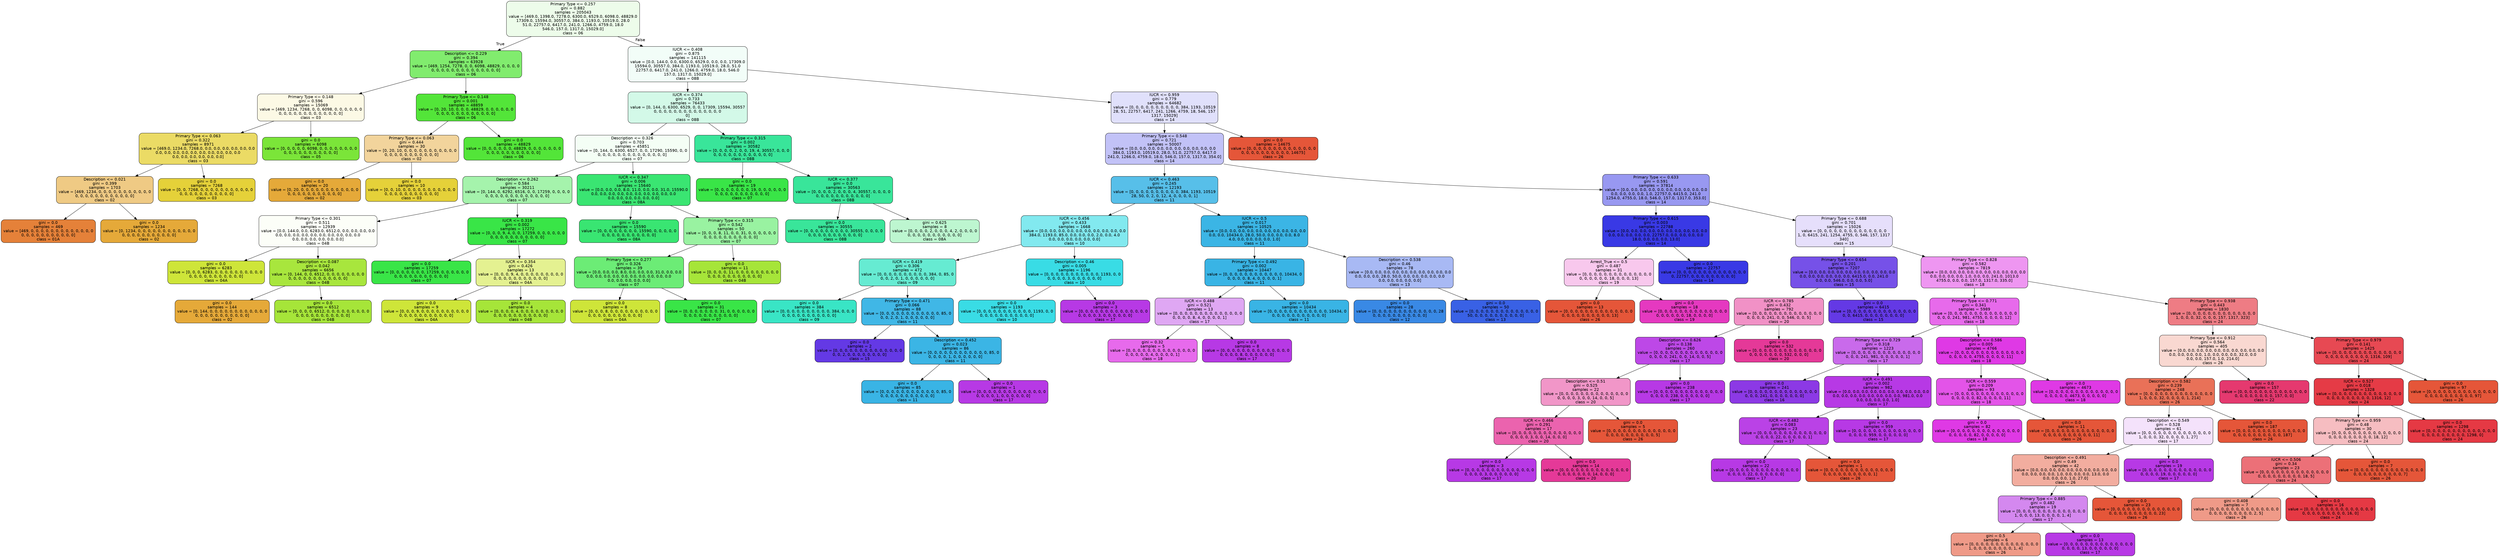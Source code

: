 digraph Tree {
node [shape=box, style="filled, rounded", color="black", fontname="helvetica"] ;
edge [fontname="helvetica"] ;
0 [label="Primary Type <= 0.257\ngini = 0.882\nsamples = 205043\nvalue = [469.0, 1398.0, 7278.0, 6300.0, 6529.0, 6098.0, 48829.0\n17309.0, 15594.0, 30557.0, 384.0, 1193.0, 10519.0, 28.0\n51.0, 22757.0, 6417.0, 241.0, 1266.0, 4759.0, 18.0\n546.0, 157.0, 1317.0, 15029.0]\nclass = 06", fillcolor="#edfcea"] ;
1 [label="Description <= 0.229\ngini = 0.394\nsamples = 63928\nvalue = [469, 1254, 7278, 0, 0, 6098, 48829, 0, 0, 0, 0\n0, 0, 0, 0, 0, 0, 0, 0, 0, 0, 0, 0, 0, 0]\nclass = 06", fillcolor="#81ec6e"] ;
0 -> 1 [labeldistance=2.5, labelangle=45, headlabel="True"] ;
2 [label="Primary Type <= 0.148\ngini = 0.596\nsamples = 15069\nvalue = [469, 1234, 7268, 0, 0, 6098, 0, 0, 0, 0, 0, 0\n0, 0, 0, 0, 0, 0, 0, 0, 0, 0, 0, 0, 0]\nclass = 03", fillcolor="#fcf9e5"] ;
1 -> 2 ;
3 [label="Primary Type <= 0.063\ngini = 0.322\nsamples = 8971\nvalue = [469.0, 1234.0, 7268.0, 0.0, 0.0, 0.0, 0.0, 0.0, 0.0\n0.0, 0.0, 0.0, 0.0, 0.0, 0.0, 0.0, 0.0, 0.0, 0.0\n0.0, 0.0, 0.0, 0.0, 0.0, 0.0]\nclass = 03", fillcolor="#ebdb65"] ;
2 -> 3 ;
4 [label="Description <= 0.021\ngini = 0.399\nsamples = 1703\nvalue = [469, 1234, 0, 0, 0, 0, 0, 0, 0, 0, 0, 0, 0\n0, 0, 0, 0, 0, 0, 0, 0, 0, 0, 0, 0]\nclass = 02", fillcolor="#efca84"] ;
3 -> 4 ;
5 [label="gini = 0.0\nsamples = 469\nvalue = [469, 0, 0, 0, 0, 0, 0, 0, 0, 0, 0, 0, 0, 0\n0, 0, 0, 0, 0, 0, 0, 0, 0, 0, 0]\nclass = 01A", fillcolor="#e58139"] ;
4 -> 5 ;
6 [label="gini = 0.0\nsamples = 1234\nvalue = [0, 1234, 0, 0, 0, 0, 0, 0, 0, 0, 0, 0, 0, 0\n0, 0, 0, 0, 0, 0, 0, 0, 0, 0, 0]\nclass = 02", fillcolor="#e5a939"] ;
4 -> 6 ;
7 [label="gini = 0.0\nsamples = 7268\nvalue = [0, 0, 7268, 0, 0, 0, 0, 0, 0, 0, 0, 0, 0, 0\n0, 0, 0, 0, 0, 0, 0, 0, 0, 0, 0]\nclass = 03", fillcolor="#e5d139"] ;
3 -> 7 ;
8 [label="gini = 0.0\nsamples = 6098\nvalue = [0, 0, 0, 0, 0, 6098, 0, 0, 0, 0, 0, 0, 0, 0\n0, 0, 0, 0, 0, 0, 0, 0, 0, 0, 0]\nclass = 05", fillcolor="#7be539"] ;
2 -> 8 ;
9 [label="Primary Type <= 0.148\ngini = 0.001\nsamples = 48859\nvalue = [0, 20, 10, 0, 0, 0, 48829, 0, 0, 0, 0, 0, 0\n0, 0, 0, 0, 0, 0, 0, 0, 0, 0, 0, 0]\nclass = 06", fillcolor="#53e539"] ;
1 -> 9 ;
10 [label="Primary Type <= 0.063\ngini = 0.444\nsamples = 30\nvalue = [0, 20, 10, 0, 0, 0, 0, 0, 0, 0, 0, 0, 0, 0\n0, 0, 0, 0, 0, 0, 0, 0, 0, 0, 0]\nclass = 02", fillcolor="#f2d49c"] ;
9 -> 10 ;
11 [label="gini = 0.0\nsamples = 20\nvalue = [0, 20, 0, 0, 0, 0, 0, 0, 0, 0, 0, 0, 0, 0\n0, 0, 0, 0, 0, 0, 0, 0, 0, 0, 0]\nclass = 02", fillcolor="#e5a939"] ;
10 -> 11 ;
12 [label="gini = 0.0\nsamples = 10\nvalue = [0, 0, 10, 0, 0, 0, 0, 0, 0, 0, 0, 0, 0, 0\n0, 0, 0, 0, 0, 0, 0, 0, 0, 0, 0]\nclass = 03", fillcolor="#e5d139"] ;
10 -> 12 ;
13 [label="gini = 0.0\nsamples = 48829\nvalue = [0, 0, 0, 0, 0, 0, 48829, 0, 0, 0, 0, 0, 0, 0\n0, 0, 0, 0, 0, 0, 0, 0, 0, 0, 0]\nclass = 06", fillcolor="#53e539"] ;
9 -> 13 ;
14 [label="IUCR <= 0.408\ngini = 0.875\nsamples = 141115\nvalue = [0.0, 144.0, 0.0, 6300.0, 6529.0, 0.0, 0.0, 17309.0\n15594.0, 30557.0, 384.0, 1193.0, 10519.0, 28.0, 51.0\n22757.0, 6417.0, 241.0, 1266.0, 4759.0, 18.0, 546.0\n157.0, 1317.0, 15029.0]\nclass = 08B", fillcolor="#f2fdf8"] ;
0 -> 14 [labeldistance=2.5, labelangle=-45, headlabel="False"] ;
15 [label="IUCR <= 0.374\ngini = 0.733\nsamples = 76433\nvalue = [0, 144, 0, 6300, 6529, 0, 0, 17309, 15594, 30557\n0, 0, 0, 0, 0, 0, 0, 0, 0, 0, 0, 0, 0, 0\n0]\nclass = 08B", fillcolor="#d3f9e8"] ;
14 -> 15 ;
16 [label="Description <= 0.326\ngini = 0.703\nsamples = 45851\nvalue = [0, 144, 0, 6300, 6527, 0, 0, 17290, 15590, 0, 0\n0, 0, 0, 0, 0, 0, 0, 0, 0, 0, 0, 0, 0, 0]\nclass = 07", fillcolor="#f4fef5"] ;
15 -> 16 ;
17 [label="Description <= 0.262\ngini = 0.584\nsamples = 30211\nvalue = [0, 144, 0, 6292, 6516, 0, 0, 17259, 0, 0, 0, 0\n0, 0, 0, 0, 0, 0, 0, 0, 0, 0, 0, 0, 0]\nclass = 07", fillcolor="#a5f3ac"] ;
16 -> 17 ;
18 [label="Primary Type <= 0.301\ngini = 0.511\nsamples = 12939\nvalue = [0.0, 144.0, 0.0, 6283.0, 6512.0, 0.0, 0.0, 0.0, 0.0\n0.0, 0.0, 0.0, 0.0, 0.0, 0.0, 0.0, 0.0, 0.0, 0.0\n0.0, 0.0, 0.0, 0.0, 0.0, 0.0]\nclass = 04B", fillcolor="#fcfef8"] ;
17 -> 18 ;
19 [label="gini = 0.0\nsamples = 6283\nvalue = [0, 0, 0, 6283, 0, 0, 0, 0, 0, 0, 0, 0, 0, 0\n0, 0, 0, 0, 0, 0, 0, 0, 0, 0, 0]\nclass = 04A", fillcolor="#cee539"] ;
18 -> 19 ;
20 [label="Description <= 0.087\ngini = 0.042\nsamples = 6656\nvalue = [0, 144, 0, 0, 6512, 0, 0, 0, 0, 0, 0, 0, 0\n0, 0, 0, 0, 0, 0, 0, 0, 0, 0, 0, 0]\nclass = 04B", fillcolor="#a8e63d"] ;
18 -> 20 ;
21 [label="gini = 0.0\nsamples = 144\nvalue = [0, 144, 0, 0, 0, 0, 0, 0, 0, 0, 0, 0, 0, 0\n0, 0, 0, 0, 0, 0, 0, 0, 0, 0, 0]\nclass = 02", fillcolor="#e5a939"] ;
20 -> 21 ;
22 [label="gini = 0.0\nsamples = 6512\nvalue = [0, 0, 0, 0, 6512, 0, 0, 0, 0, 0, 0, 0, 0, 0\n0, 0, 0, 0, 0, 0, 0, 0, 0, 0, 0]\nclass = 04B", fillcolor="#a6e539"] ;
20 -> 22 ;
23 [label="IUCR <= 0.319\ngini = 0.002\nsamples = 17272\nvalue = [0, 0, 0, 9, 4, 0, 0, 17259, 0, 0, 0, 0, 0, 0\n0, 0, 0, 0, 0, 0, 0, 0, 0, 0, 0]\nclass = 07", fillcolor="#39e547"] ;
17 -> 23 ;
24 [label="gini = 0.0\nsamples = 17259\nvalue = [0, 0, 0, 0, 0, 0, 0, 17259, 0, 0, 0, 0, 0, 0\n0, 0, 0, 0, 0, 0, 0, 0, 0, 0, 0]\nclass = 07", fillcolor="#39e547"] ;
23 -> 24 ;
25 [label="IUCR <= 0.354\ngini = 0.426\nsamples = 13\nvalue = [0, 0, 0, 9, 4, 0, 0, 0, 0, 0, 0, 0, 0, 0\n0, 0, 0, 0, 0, 0, 0, 0, 0, 0, 0]\nclass = 04A", fillcolor="#e4f191"] ;
23 -> 25 ;
26 [label="gini = 0.0\nsamples = 9\nvalue = [0, 0, 0, 9, 0, 0, 0, 0, 0, 0, 0, 0, 0, 0\n0, 0, 0, 0, 0, 0, 0, 0, 0, 0, 0]\nclass = 04A", fillcolor="#cee539"] ;
25 -> 26 ;
27 [label="gini = 0.0\nsamples = 4\nvalue = [0, 0, 0, 0, 4, 0, 0, 0, 0, 0, 0, 0, 0, 0\n0, 0, 0, 0, 0, 0, 0, 0, 0, 0, 0]\nclass = 04B", fillcolor="#a6e539"] ;
25 -> 27 ;
28 [label="IUCR <= 0.347\ngini = 0.006\nsamples = 15640\nvalue = [0.0, 0.0, 0.0, 8.0, 11.0, 0.0, 0.0, 31.0, 15590.0\n0.0, 0.0, 0.0, 0.0, 0.0, 0.0, 0.0, 0.0, 0.0, 0.0\n0.0, 0.0, 0.0, 0.0, 0.0, 0.0]\nclass = 08A", fillcolor="#3ae572"] ;
16 -> 28 ;
29 [label="gini = 0.0\nsamples = 15590\nvalue = [0, 0, 0, 0, 0, 0, 0, 0, 15590, 0, 0, 0, 0, 0\n0, 0, 0, 0, 0, 0, 0, 0, 0, 0, 0]\nclass = 08A", fillcolor="#39e572"] ;
28 -> 29 ;
30 [label="Primary Type <= 0.315\ngini = 0.542\nsamples = 50\nvalue = [0, 0, 0, 8, 11, 0, 0, 31, 0, 0, 0, 0, 0, 0\n0, 0, 0, 0, 0, 0, 0, 0, 0, 0, 0]\nclass = 07", fillcolor="#99f2a1"] ;
28 -> 30 ;
31 [label="Primary Type <= 0.277\ngini = 0.326\nsamples = 39\nvalue = [0.0, 0.0, 0.0, 8.0, 0.0, 0.0, 0.0, 31.0, 0.0, 0.0\n0.0, 0.0, 0.0, 0.0, 0.0, 0.0, 0.0, 0.0, 0.0, 0.0\n0.0, 0.0, 0.0, 0.0, 0.0]\nclass = 07", fillcolor="#6cec76"] ;
30 -> 31 ;
32 [label="gini = 0.0\nsamples = 8\nvalue = [0, 0, 0, 8, 0, 0, 0, 0, 0, 0, 0, 0, 0, 0\n0, 0, 0, 0, 0, 0, 0, 0, 0, 0, 0]\nclass = 04A", fillcolor="#cee539"] ;
31 -> 32 ;
33 [label="gini = 0.0\nsamples = 31\nvalue = [0, 0, 0, 0, 0, 0, 0, 31, 0, 0, 0, 0, 0, 0\n0, 0, 0, 0, 0, 0, 0, 0, 0, 0, 0]\nclass = 07", fillcolor="#39e547"] ;
31 -> 33 ;
34 [label="gini = 0.0\nsamples = 11\nvalue = [0, 0, 0, 0, 11, 0, 0, 0, 0, 0, 0, 0, 0, 0\n0, 0, 0, 0, 0, 0, 0, 0, 0, 0, 0]\nclass = 04B", fillcolor="#a6e539"] ;
30 -> 34 ;
35 [label="Primary Type <= 0.315\ngini = 0.002\nsamples = 30582\nvalue = [0, 0, 0, 0, 2, 0, 0, 19, 4, 30557, 0, 0, 0\n0, 0, 0, 0, 0, 0, 0, 0, 0, 0, 0, 0]\nclass = 08B", fillcolor="#39e59a"] ;
15 -> 35 ;
36 [label="gini = 0.0\nsamples = 19\nvalue = [0, 0, 0, 0, 0, 0, 0, 19, 0, 0, 0, 0, 0, 0\n0, 0, 0, 0, 0, 0, 0, 0, 0, 0, 0]\nclass = 07", fillcolor="#39e547"] ;
35 -> 36 ;
37 [label="IUCR <= 0.377\ngini = 0.0\nsamples = 30563\nvalue = [0, 0, 0, 0, 2, 0, 0, 0, 4, 30557, 0, 0, 0, 0\n0, 0, 0, 0, 0, 0, 0, 0, 0, 0, 0]\nclass = 08B", fillcolor="#39e59a"] ;
35 -> 37 ;
38 [label="gini = 0.0\nsamples = 30555\nvalue = [0, 0, 0, 0, 0, 0, 0, 0, 0, 30555, 0, 0, 0, 0\n0, 0, 0, 0, 0, 0, 0, 0, 0, 0, 0]\nclass = 08B", fillcolor="#39e59a"] ;
37 -> 38 ;
39 [label="gini = 0.625\nsamples = 8\nvalue = [0, 0, 0, 0, 2, 0, 0, 0, 4, 2, 0, 0, 0, 0\n0, 0, 0, 0, 0, 0, 0, 0, 0, 0, 0]\nclass = 08A", fillcolor="#bdf6d0"] ;
37 -> 39 ;
40 [label="IUCR <= 0.959\ngini = 0.779\nsamples = 64682\nvalue = [0, 0, 0, 0, 0, 0, 0, 0, 0, 0, 384, 1193, 10519\n28, 51, 22757, 6417, 241, 1266, 4759, 18, 546, 157\n1317, 15029]\nclass = 14", fillcolor="#e0e0fb"] ;
14 -> 40 ;
41 [label="Primary Type <= 0.548\ngini = 0.721\nsamples = 50007\nvalue = [0.0, 0.0, 0.0, 0.0, 0.0, 0.0, 0.0, 0.0, 0.0, 0.0\n384.0, 1193.0, 10519.0, 28.0, 51.0, 22757.0, 6417.0\n241.0, 1266.0, 4759.0, 18.0, 546.0, 157.0, 1317.0, 354.0]\nclass = 14", fillcolor="#c2c2f7"] ;
40 -> 41 ;
42 [label="IUCR <= 0.463\ngini = 0.245\nsamples = 12193\nvalue = [0, 0, 0, 0, 0, 0, 0, 0, 0, 0, 384, 1193, 10519\n28, 50, 0, 2, 0, 12, 4, 0, 0, 0, 0, 1]\nclass = 11", fillcolor="#57bfe9"] ;
41 -> 42 ;
43 [label="IUCR <= 0.456\ngini = 0.433\nsamples = 1668\nvalue = [0.0, 0.0, 0.0, 0.0, 0.0, 0.0, 0.0, 0.0, 0.0, 0.0\n384.0, 1193.0, 85.0, 0.0, 0.0, 0.0, 2.0, 0.0, 4.0\n0.0, 0.0, 0.0, 0.0, 0.0, 0.0]\nclass = 10", fillcolor="#82e9ef"] ;
42 -> 43 ;
44 [label="IUCR <= 0.419\ngini = 0.306\nsamples = 472\nvalue = [0, 0, 0, 0, 0, 0, 0, 0, 0, 0, 384, 0, 85, 0\n0, 0, 2, 0, 1, 0, 0, 0, 0, 0, 0]\nclass = 09", fillcolor="#66ebd2"] ;
43 -> 44 ;
45 [label="gini = 0.0\nsamples = 384\nvalue = [0, 0, 0, 0, 0, 0, 0, 0, 0, 0, 384, 0, 0, 0\n0, 0, 0, 0, 0, 0, 0, 0, 0, 0, 0]\nclass = 09", fillcolor="#39e5c5"] ;
44 -> 45 ;
46 [label="Primary Type <= 0.471\ngini = 0.066\nsamples = 88\nvalue = [0, 0, 0, 0, 0, 0, 0, 0, 0, 0, 0, 0, 85, 0\n0, 0, 2, 0, 1, 0, 0, 0, 0, 0, 0]\nclass = 11", fillcolor="#40b7e6"] ;
44 -> 46 ;
47 [label="gini = 0.0\nsamples = 2\nvalue = [0, 0, 0, 0, 0, 0, 0, 0, 0, 0, 0, 0, 0, 0\n0, 0, 2, 0, 0, 0, 0, 0, 0, 0, 0]\nclass = 15", fillcolor="#6439e5"] ;
46 -> 47 ;
48 [label="Description <= 0.452\ngini = 0.023\nsamples = 86\nvalue = [0, 0, 0, 0, 0, 0, 0, 0, 0, 0, 0, 0, 85, 0\n0, 0, 0, 0, 1, 0, 0, 0, 0, 0, 0]\nclass = 11", fillcolor="#3bb5e5"] ;
46 -> 48 ;
49 [label="gini = 0.0\nsamples = 85\nvalue = [0, 0, 0, 0, 0, 0, 0, 0, 0, 0, 0, 0, 85, 0\n0, 0, 0, 0, 0, 0, 0, 0, 0, 0, 0]\nclass = 11", fillcolor="#39b4e5"] ;
48 -> 49 ;
50 [label="gini = 0.0\nsamples = 1\nvalue = [0, 0, 0, 0, 0, 0, 0, 0, 0, 0, 0, 0, 0, 0\n0, 0, 0, 0, 1, 0, 0, 0, 0, 0, 0]\nclass = 17", fillcolor="#b739e5"] ;
48 -> 50 ;
51 [label="Description <= 0.46\ngini = 0.005\nsamples = 1196\nvalue = [0, 0, 0, 0, 0, 0, 0, 0, 0, 0, 0, 1193, 0, 0\n0, 0, 0, 0, 3, 0, 0, 0, 0, 0, 0]\nclass = 10", fillcolor="#39dce5"] ;
43 -> 51 ;
52 [label="gini = 0.0\nsamples = 1193\nvalue = [0, 0, 0, 0, 0, 0, 0, 0, 0, 0, 0, 1193, 0, 0\n0, 0, 0, 0, 0, 0, 0, 0, 0, 0, 0]\nclass = 10", fillcolor="#39dce5"] ;
51 -> 52 ;
53 [label="gini = 0.0\nsamples = 3\nvalue = [0, 0, 0, 0, 0, 0, 0, 0, 0, 0, 0, 0, 0, 0\n0, 0, 0, 0, 3, 0, 0, 0, 0, 0, 0]\nclass = 17", fillcolor="#b739e5"] ;
51 -> 53 ;
54 [label="IUCR <= 0.5\ngini = 0.017\nsamples = 10525\nvalue = [0.0, 0.0, 0.0, 0.0, 0.0, 0.0, 0.0, 0.0, 0.0, 0.0\n0.0, 0.0, 10434.0, 28.0, 50.0, 0.0, 0.0, 0.0, 8.0\n4.0, 0.0, 0.0, 0.0, 0.0, 1.0]\nclass = 11", fillcolor="#3bb5e5"] ;
42 -> 54 ;
55 [label="Primary Type <= 0.492\ngini = 0.002\nsamples = 10447\nvalue = [0, 0, 0, 0, 0, 0, 0, 0, 0, 0, 0, 0, 10434, 0\n0, 0, 0, 0, 8, 4, 0, 0, 0, 0, 1]\nclass = 11", fillcolor="#39b4e5"] ;
54 -> 55 ;
56 [label="IUCR <= 0.488\ngini = 0.521\nsamples = 13\nvalue = [0, 0, 0, 0, 0, 0, 0, 0, 0, 0, 0, 0, 0, 0\n0, 0, 0, 0, 8, 4, 0, 0, 0, 0, 1]\nclass = 17", fillcolor="#dfa7f3"] ;
55 -> 56 ;
57 [label="gini = 0.32\nsamples = 5\nvalue = [0, 0, 0, 0, 0, 0, 0, 0, 0, 0, 0, 0, 0, 0\n0, 0, 0, 0, 0, 4, 0, 0, 0, 0, 1]\nclass = 18", fillcolor="#e76aec"] ;
56 -> 57 ;
58 [label="gini = 0.0\nsamples = 8\nvalue = [0, 0, 0, 0, 0, 0, 0, 0, 0, 0, 0, 0, 0, 0\n0, 0, 0, 0, 8, 0, 0, 0, 0, 0, 0]\nclass = 17", fillcolor="#b739e5"] ;
56 -> 58 ;
59 [label="gini = 0.0\nsamples = 10434\nvalue = [0, 0, 0, 0, 0, 0, 0, 0, 0, 0, 0, 0, 10434, 0\n0, 0, 0, 0, 0, 0, 0, 0, 0, 0, 0]\nclass = 11", fillcolor="#39b4e5"] ;
55 -> 59 ;
60 [label="Description <= 0.538\ngini = 0.46\nsamples = 78\nvalue = [0.0, 0.0, 0.0, 0.0, 0.0, 0.0, 0.0, 0.0, 0.0, 0.0\n0.0, 0.0, 0.0, 28.0, 50.0, 0.0, 0.0, 0.0, 0.0, 0.0\n0.0, 0.0, 0.0, 0.0, 0.0]\nclass = 13", fillcolor="#a8b9f4"] ;
54 -> 60 ;
61 [label="gini = 0.0\nsamples = 28\nvalue = [0, 0, 0, 0, 0, 0, 0, 0, 0, 0, 0, 0, 0, 28\n0, 0, 0, 0, 0, 0, 0, 0, 0, 0, 0]\nclass = 12", fillcolor="#3989e5"] ;
60 -> 61 ;
62 [label="gini = 0.0\nsamples = 50\nvalue = [0, 0, 0, 0, 0, 0, 0, 0, 0, 0, 0, 0, 0, 0\n50, 0, 0, 0, 0, 0, 0, 0, 0, 0, 0]\nclass = 13", fillcolor="#3961e5"] ;
60 -> 62 ;
63 [label="Primary Type <= 0.633\ngini = 0.591\nsamples = 37814\nvalue = [0.0, 0.0, 0.0, 0.0, 0.0, 0.0, 0.0, 0.0, 0.0, 0.0\n0.0, 0.0, 0.0, 0.0, 1.0, 22757.0, 6415.0, 241.0\n1254.0, 4755.0, 18.0, 546.0, 157.0, 1317.0, 353.0]\nclass = 14", fillcolor="#9898f1"] ;
41 -> 63 ;
64 [label="Primary Type <= 0.615\ngini = 0.003\nsamples = 22788\nvalue = [0.0, 0.0, 0.0, 0.0, 0.0, 0.0, 0.0, 0.0, 0.0, 0.0\n0.0, 0.0, 0.0, 0.0, 0.0, 22757.0, 0.0, 0.0, 0.0, 0.0\n18.0, 0.0, 0.0, 0.0, 13.0]\nclass = 14", fillcolor="#3939e5"] ;
63 -> 64 ;
65 [label="Arrest_True <= 0.5\ngini = 0.487\nsamples = 31\nvalue = [0, 0, 0, 0, 0, 0, 0, 0, 0, 0, 0, 0, 0, 0\n0, 0, 0, 0, 0, 0, 18, 0, 0, 0, 13]\nclass = 19", fillcolor="#f8c8ed"] ;
64 -> 65 ;
66 [label="gini = 0.0\nsamples = 13\nvalue = [0, 0, 0, 0, 0, 0, 0, 0, 0, 0, 0, 0, 0, 0\n0, 0, 0, 0, 0, 0, 0, 0, 0, 0, 13]\nclass = 26", fillcolor="#e55639"] ;
65 -> 66 ;
67 [label="gini = 0.0\nsamples = 18\nvalue = [0, 0, 0, 0, 0, 0, 0, 0, 0, 0, 0, 0, 0, 0\n0, 0, 0, 0, 0, 0, 18, 0, 0, 0, 0]\nclass = 19", fillcolor="#e539c0"] ;
65 -> 67 ;
68 [label="gini = 0.0\nsamples = 22757\nvalue = [0, 0, 0, 0, 0, 0, 0, 0, 0, 0, 0, 0, 0, 0\n0, 22757, 0, 0, 0, 0, 0, 0, 0, 0, 0]\nclass = 14", fillcolor="#3939e5"] ;
64 -> 68 ;
69 [label="Primary Type <= 0.688\ngini = 0.701\nsamples = 15026\nvalue = [0, 0, 0, 0, 0, 0, 0, 0, 0, 0, 0, 0, 0, 0\n1, 0, 6415, 241, 1254, 4755, 0, 546, 157, 1317\n340]\nclass = 15", fillcolor="#e6dffb"] ;
63 -> 69 ;
70 [label="Primary Type <= 0.654\ngini = 0.201\nsamples = 7207\nvalue = [0.0, 0.0, 0.0, 0.0, 0.0, 0.0, 0.0, 0.0, 0.0, 0.0\n0.0, 0.0, 0.0, 0.0, 0.0, 0.0, 6415.0, 0.0, 241.0\n0.0, 0.0, 546.0, 0.0, 0.0, 5.0]\nclass = 15", fillcolor="#7651e8"] ;
69 -> 70 ;
71 [label="IUCR <= 0.785\ngini = 0.432\nsamples = 792\nvalue = [0, 0, 0, 0, 0, 0, 0, 0, 0, 0, 0, 0, 0, 0\n0, 0, 0, 0, 241, 0, 0, 546, 0, 0, 5]\nclass = 20", fillcolor="#f191c6"] ;
70 -> 71 ;
72 [label="Description <= 0.626\ngini = 0.138\nsamples = 260\nvalue = [0, 0, 0, 0, 0, 0, 0, 0, 0, 0, 0, 0, 0, 0\n0, 0, 0, 0, 241, 0, 0, 14, 0, 0, 5]\nclass = 17", fillcolor="#bd48e7"] ;
71 -> 72 ;
73 [label="Description <= 0.51\ngini = 0.525\nsamples = 22\nvalue = [0, 0, 0, 0, 0, 0, 0, 0, 0, 0, 0, 0, 0, 0\n0, 0, 0, 0, 3, 0, 0, 14, 0, 0, 5]\nclass = 20", fillcolor="#f196c8"] ;
72 -> 73 ;
74 [label="IUCR <= 0.466\ngini = 0.291\nsamples = 17\nvalue = [0, 0, 0, 0, 0, 0, 0, 0, 0, 0, 0, 0, 0, 0\n0, 0, 0, 0, 3, 0, 0, 14, 0, 0, 0]\nclass = 20", fillcolor="#eb63ae"] ;
73 -> 74 ;
75 [label="gini = 0.0\nsamples = 3\nvalue = [0, 0, 0, 0, 0, 0, 0, 0, 0, 0, 0, 0, 0, 0\n0, 0, 0, 0, 3, 0, 0, 0, 0, 0, 0]\nclass = 17", fillcolor="#b739e5"] ;
74 -> 75 ;
76 [label="gini = 0.0\nsamples = 14\nvalue = [0, 0, 0, 0, 0, 0, 0, 0, 0, 0, 0, 0, 0, 0\n0, 0, 0, 0, 0, 0, 0, 14, 0, 0, 0]\nclass = 20", fillcolor="#e53998"] ;
74 -> 76 ;
77 [label="gini = 0.0\nsamples = 5\nvalue = [0, 0, 0, 0, 0, 0, 0, 0, 0, 0, 0, 0, 0, 0\n0, 0, 0, 0, 0, 0, 0, 0, 0, 0, 5]\nclass = 26", fillcolor="#e55639"] ;
73 -> 77 ;
78 [label="gini = 0.0\nsamples = 238\nvalue = [0, 0, 0, 0, 0, 0, 0, 0, 0, 0, 0, 0, 0, 0\n0, 0, 0, 0, 238, 0, 0, 0, 0, 0, 0]\nclass = 17", fillcolor="#b739e5"] ;
72 -> 78 ;
79 [label="gini = 0.0\nsamples = 532\nvalue = [0, 0, 0, 0, 0, 0, 0, 0, 0, 0, 0, 0, 0, 0\n0, 0, 0, 0, 0, 0, 0, 532, 0, 0, 0]\nclass = 20", fillcolor="#e53998"] ;
71 -> 79 ;
80 [label="gini = 0.0\nsamples = 6415\nvalue = [0, 0, 0, 0, 0, 0, 0, 0, 0, 0, 0, 0, 0, 0\n0, 0, 6415, 0, 0, 0, 0, 0, 0, 0, 0]\nclass = 15", fillcolor="#6439e5"] ;
70 -> 80 ;
81 [label="Primary Type <= 0.828\ngini = 0.582\nsamples = 7819\nvalue = [0.0, 0.0, 0.0, 0.0, 0.0, 0.0, 0.0, 0.0, 0.0, 0.0\n0.0, 0.0, 0.0, 0.0, 1.0, 0.0, 0.0, 241.0, 1013.0\n4755.0, 0.0, 0.0, 157.0, 1317.0, 335.0]\nclass = 18", fillcolor="#ee96f1"] ;
69 -> 81 ;
82 [label="Primary Type <= 0.771\ngini = 0.341\nsamples = 5989\nvalue = [0, 0, 0, 0, 0, 0, 0, 0, 0, 0, 0, 0, 0, 0\n0, 0, 0, 241, 981, 4755, 0, 0, 0, 0, 12]\nclass = 18", fillcolor="#e76aeb"] ;
81 -> 82 ;
83 [label="Primary Type <= 0.729\ngini = 0.318\nsamples = 1223\nvalue = [0, 0, 0, 0, 0, 0, 0, 0, 0, 0, 0, 0, 0, 0\n0, 0, 0, 241, 981, 0, 0, 0, 0, 0, 1]\nclass = 17", fillcolor="#c96aeb"] ;
82 -> 83 ;
84 [label="gini = 0.0\nsamples = 241\nvalue = [0, 0, 0, 0, 0, 0, 0, 0, 0, 0, 0, 0, 0, 0\n0, 0, 0, 241, 0, 0, 0, 0, 0, 0, 0]\nclass = 16", fillcolor="#8c39e5"] ;
83 -> 84 ;
85 [label="IUCR <= 0.491\ngini = 0.002\nsamples = 982\nvalue = [0.0, 0.0, 0.0, 0.0, 0.0, 0.0, 0.0, 0.0, 0.0, 0.0\n0.0, 0.0, 0.0, 0.0, 0.0, 0.0, 0.0, 0.0, 981.0, 0.0\n0.0, 0.0, 0.0, 0.0, 1.0]\nclass = 17", fillcolor="#b739e5"] ;
83 -> 85 ;
86 [label="IUCR <= 0.482\ngini = 0.083\nsamples = 23\nvalue = [0, 0, 0, 0, 0, 0, 0, 0, 0, 0, 0, 0, 0, 0\n0, 0, 0, 0, 22, 0, 0, 0, 0, 0, 1]\nclass = 17", fillcolor="#ba42e6"] ;
85 -> 86 ;
87 [label="gini = 0.0\nsamples = 22\nvalue = [0, 0, 0, 0, 0, 0, 0, 0, 0, 0, 0, 0, 0, 0\n0, 0, 0, 0, 22, 0, 0, 0, 0, 0, 0]\nclass = 17", fillcolor="#b739e5"] ;
86 -> 87 ;
88 [label="gini = 0.0\nsamples = 1\nvalue = [0, 0, 0, 0, 0, 0, 0, 0, 0, 0, 0, 0, 0, 0\n0, 0, 0, 0, 0, 0, 0, 0, 0, 0, 1]\nclass = 26", fillcolor="#e55639"] ;
86 -> 88 ;
89 [label="gini = 0.0\nsamples = 959\nvalue = [0, 0, 0, 0, 0, 0, 0, 0, 0, 0, 0, 0, 0, 0\n0, 0, 0, 0, 959, 0, 0, 0, 0, 0, 0]\nclass = 17", fillcolor="#b739e5"] ;
85 -> 89 ;
90 [label="Description <= 0.586\ngini = 0.005\nsamples = 4766\nvalue = [0, 0, 0, 0, 0, 0, 0, 0, 0, 0, 0, 0, 0, 0\n0, 0, 0, 0, 0, 4755, 0, 0, 0, 0, 11]\nclass = 18", fillcolor="#df39e5"] ;
82 -> 90 ;
91 [label="IUCR <= 0.559\ngini = 0.209\nsamples = 93\nvalue = [0, 0, 0, 0, 0, 0, 0, 0, 0, 0, 0, 0, 0, 0\n0, 0, 0, 0, 0, 82, 0, 0, 0, 0, 11]\nclass = 18", fillcolor="#e354e8"] ;
90 -> 91 ;
92 [label="gini = 0.0\nsamples = 82\nvalue = [0, 0, 0, 0, 0, 0, 0, 0, 0, 0, 0, 0, 0, 0\n0, 0, 0, 0, 0, 82, 0, 0, 0, 0, 0]\nclass = 18", fillcolor="#df39e5"] ;
91 -> 92 ;
93 [label="gini = 0.0\nsamples = 11\nvalue = [0, 0, 0, 0, 0, 0, 0, 0, 0, 0, 0, 0, 0, 0\n0, 0, 0, 0, 0, 0, 0, 0, 0, 0, 11]\nclass = 26", fillcolor="#e55639"] ;
91 -> 93 ;
94 [label="gini = 0.0\nsamples = 4673\nvalue = [0, 0, 0, 0, 0, 0, 0, 0, 0, 0, 0, 0, 0, 0\n0, 0, 0, 0, 0, 4673, 0, 0, 0, 0, 0]\nclass = 18", fillcolor="#df39e5"] ;
90 -> 94 ;
95 [label="Primary Type <= 0.938\ngini = 0.443\nsamples = 1830\nvalue = [0, 0, 0, 0, 0, 0, 0, 0, 0, 0, 0, 0, 0, 0\n1, 0, 0, 0, 32, 0, 0, 0, 157, 1317, 323]\nclass = 24", fillcolor="#ee7c84"] ;
81 -> 95 ;
96 [label="Primary Type <= 0.912\ngini = 0.564\nsamples = 405\nvalue = [0.0, 0.0, 0.0, 0.0, 0.0, 0.0, 0.0, 0.0, 0.0, 0.0\n0.0, 0.0, 0.0, 0.0, 1.0, 0.0, 0.0, 0.0, 32.0, 0.0\n0.0, 0.0, 157.0, 1.0, 214.0]\nclass = 26", fillcolor="#f9d8d1"] ;
95 -> 96 ;
97 [label="Description <= 0.582\ngini = 0.239\nsamples = 248\nvalue = [0, 0, 0, 0, 0, 0, 0, 0, 0, 0, 0, 0, 0, 0\n1, 0, 0, 0, 32, 0, 0, 0, 0, 1, 214]\nclass = 26", fillcolor="#e97158"] ;
96 -> 97 ;
98 [label="Description <= 0.549\ngini = 0.528\nsamples = 61\nvalue = [0, 0, 0, 0, 0, 0, 0, 0, 0, 0, 0, 0, 0, 0\n1, 0, 0, 0, 32, 0, 0, 0, 0, 1, 27]\nclass = 17", fillcolor="#f4e2fb"] ;
97 -> 98 ;
99 [label="Description <= 0.491\ngini = 0.49\nsamples = 42\nvalue = [0.0, 0.0, 0.0, 0.0, 0.0, 0.0, 0.0, 0.0, 0.0, 0.0\n0.0, 0.0, 0.0, 0.0, 1.0, 0.0, 0.0, 0.0, 13.0, 0.0\n0.0, 0.0, 0.0, 1.0, 27.0]\nclass = 26", fillcolor="#f2ad9f"] ;
98 -> 99 ;
100 [label="Primary Type <= 0.885\ngini = 0.482\nsamples = 19\nvalue = [0, 0, 0, 0, 0, 0, 0, 0, 0, 0, 0, 0, 0, 0\n1, 0, 0, 0, 13, 0, 0, 0, 0, 1, 4]\nclass = 17", fillcolor="#d488ef"] ;
99 -> 100 ;
101 [label="gini = 0.5\nsamples = 6\nvalue = [0, 0, 0, 0, 0, 0, 0, 0, 0, 0, 0, 0, 0, 0\n1, 0, 0, 0, 0, 0, 0, 0, 0, 1, 4]\nclass = 26", fillcolor="#ef9a88"] ;
100 -> 101 ;
102 [label="gini = 0.0\nsamples = 13\nvalue = [0, 0, 0, 0, 0, 0, 0, 0, 0, 0, 0, 0, 0, 0\n0, 0, 0, 0, 13, 0, 0, 0, 0, 0, 0]\nclass = 17", fillcolor="#b739e5"] ;
100 -> 102 ;
103 [label="gini = 0.0\nsamples = 23\nvalue = [0, 0, 0, 0, 0, 0, 0, 0, 0, 0, 0, 0, 0, 0\n0, 0, 0, 0, 0, 0, 0, 0, 0, 0, 23]\nclass = 26", fillcolor="#e55639"] ;
99 -> 103 ;
104 [label="gini = 0.0\nsamples = 19\nvalue = [0, 0, 0, 0, 0, 0, 0, 0, 0, 0, 0, 0, 0, 0\n0, 0, 0, 0, 19, 0, 0, 0, 0, 0, 0]\nclass = 17", fillcolor="#b739e5"] ;
98 -> 104 ;
105 [label="gini = 0.0\nsamples = 187\nvalue = [0, 0, 0, 0, 0, 0, 0, 0, 0, 0, 0, 0, 0, 0\n0, 0, 0, 0, 0, 0, 0, 0, 0, 0, 187]\nclass = 26", fillcolor="#e55639"] ;
97 -> 105 ;
106 [label="gini = 0.0\nsamples = 157\nvalue = [0, 0, 0, 0, 0, 0, 0, 0, 0, 0, 0, 0, 0, 0\n0, 0, 0, 0, 0, 0, 0, 0, 157, 0, 0]\nclass = 22", fillcolor="#e5396f"] ;
96 -> 106 ;
107 [label="Primary Type <= 0.979\ngini = 0.141\nsamples = 1425\nvalue = [0, 0, 0, 0, 0, 0, 0, 0, 0, 0, 0, 0, 0, 0\n0, 0, 0, 0, 0, 0, 0, 0, 0, 1316, 109]\nclass = 24", fillcolor="#e74953"] ;
95 -> 107 ;
108 [label="IUCR <= 0.527\ngini = 0.018\nsamples = 1328\nvalue = [0, 0, 0, 0, 0, 0, 0, 0, 0, 0, 0, 0, 0, 0\n0, 0, 0, 0, 0, 0, 0, 0, 0, 1316, 12]\nclass = 24", fillcolor="#e53b46"] ;
107 -> 108 ;
109 [label="Primary Type <= 0.959\ngini = 0.48\nsamples = 30\nvalue = [0, 0, 0, 0, 0, 0, 0, 0, 0, 0, 0, 0, 0, 0\n0, 0, 0, 0, 0, 0, 0, 0, 0, 18, 12]\nclass = 24", fillcolor="#f6bdc1"] ;
108 -> 109 ;
110 [label="IUCR <= 0.506\ngini = 0.34\nsamples = 23\nvalue = [0, 0, 0, 0, 0, 0, 0, 0, 0, 0, 0, 0, 0, 0\n0, 0, 0, 0, 0, 0, 0, 0, 0, 18, 5]\nclass = 24", fillcolor="#ec7078"] ;
109 -> 110 ;
111 [label="gini = 0.408\nsamples = 7\nvalue = [0, 0, 0, 0, 0, 0, 0, 0, 0, 0, 0, 0, 0, 0\n0, 0, 0, 0, 0, 0, 0, 0, 0, 2, 5]\nclass = 26", fillcolor="#ef9a88"] ;
110 -> 111 ;
112 [label="gini = 0.0\nsamples = 16\nvalue = [0, 0, 0, 0, 0, 0, 0, 0, 0, 0, 0, 0, 0, 0\n0, 0, 0, 0, 0, 0, 0, 0, 0, 16, 0]\nclass = 24", fillcolor="#e53944"] ;
110 -> 112 ;
113 [label="gini = 0.0\nsamples = 7\nvalue = [0, 0, 0, 0, 0, 0, 0, 0, 0, 0, 0, 0, 0, 0\n0, 0, 0, 0, 0, 0, 0, 0, 0, 0, 7]\nclass = 26", fillcolor="#e55639"] ;
109 -> 113 ;
114 [label="gini = 0.0\nsamples = 1298\nvalue = [0, 0, 0, 0, 0, 0, 0, 0, 0, 0, 0, 0, 0, 0\n0, 0, 0, 0, 0, 0, 0, 0, 0, 1298, 0]\nclass = 24", fillcolor="#e53944"] ;
108 -> 114 ;
115 [label="gini = 0.0\nsamples = 97\nvalue = [0, 0, 0, 0, 0, 0, 0, 0, 0, 0, 0, 0, 0, 0\n0, 0, 0, 0, 0, 0, 0, 0, 0, 0, 97]\nclass = 26", fillcolor="#e55639"] ;
107 -> 115 ;
116 [label="gini = 0.0\nsamples = 14675\nvalue = [0, 0, 0, 0, 0, 0, 0, 0, 0, 0, 0, 0, 0, 0\n0, 0, 0, 0, 0, 0, 0, 0, 0, 0, 14675]\nclass = 26", fillcolor="#e55639"] ;
40 -> 116 ;
}